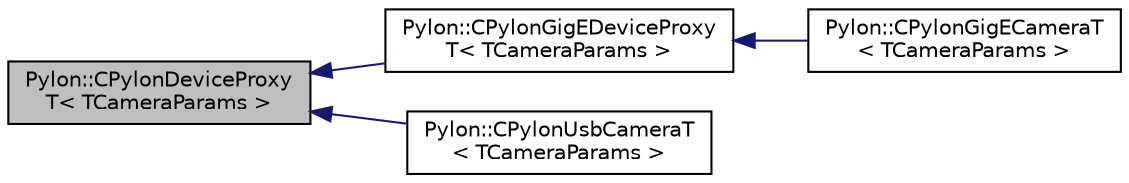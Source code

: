 digraph "Pylon::CPylonDeviceProxyT&lt; TCameraParams &gt;"
{
  edge [fontname="Helvetica",fontsize="10",labelfontname="Helvetica",labelfontsize="10"];
  node [fontname="Helvetica",fontsize="10",shape=record];
  rankdir="LR";
  Node1 [label="Pylon::CPylonDeviceProxy\lT\< TCameraParams \>",height=0.2,width=0.4,color="black", fillcolor="grey75", style="filled", fontcolor="black"];
  Node1 -> Node2 [dir="back",color="midnightblue",fontsize="10",style="solid",fontname="Helvetica"];
  Node2 [label="Pylon::CPylonGigEDeviceProxy\lT\< TCameraParams \>",height=0.2,width=0.4,color="black", fillcolor="white", style="filled",URL="$class_pylon_1_1_c_pylon_gig_e_device_proxy_t.html",tooltip="Low Level API: The camera class for GigE Vision camera devices. "];
  Node2 -> Node3 [dir="back",color="midnightblue",fontsize="10",style="solid",fontname="Helvetica"];
  Node3 [label="Pylon::CPylonGigECameraT\l\< TCameraParams \>",height=0.2,width=0.4,color="black", fillcolor="white", style="filled",URL="$class_pylon_1_1_c_pylon_gig_e_camera_t.html",tooltip="Low Level API: The camera class for pylon GigE Vision camera devices. "];
  Node1 -> Node4 [dir="back",color="midnightblue",fontsize="10",style="solid",fontname="Helvetica"];
  Node4 [label="Pylon::CPylonUsbCameraT\l\< TCameraParams \>",height=0.2,width=0.4,color="black", fillcolor="white", style="filled",URL="$class_pylon_1_1_c_pylon_usb_camera_t.html",tooltip="Low Level API: The camera class for pylon USB3 Vision camera devices. "];
}
